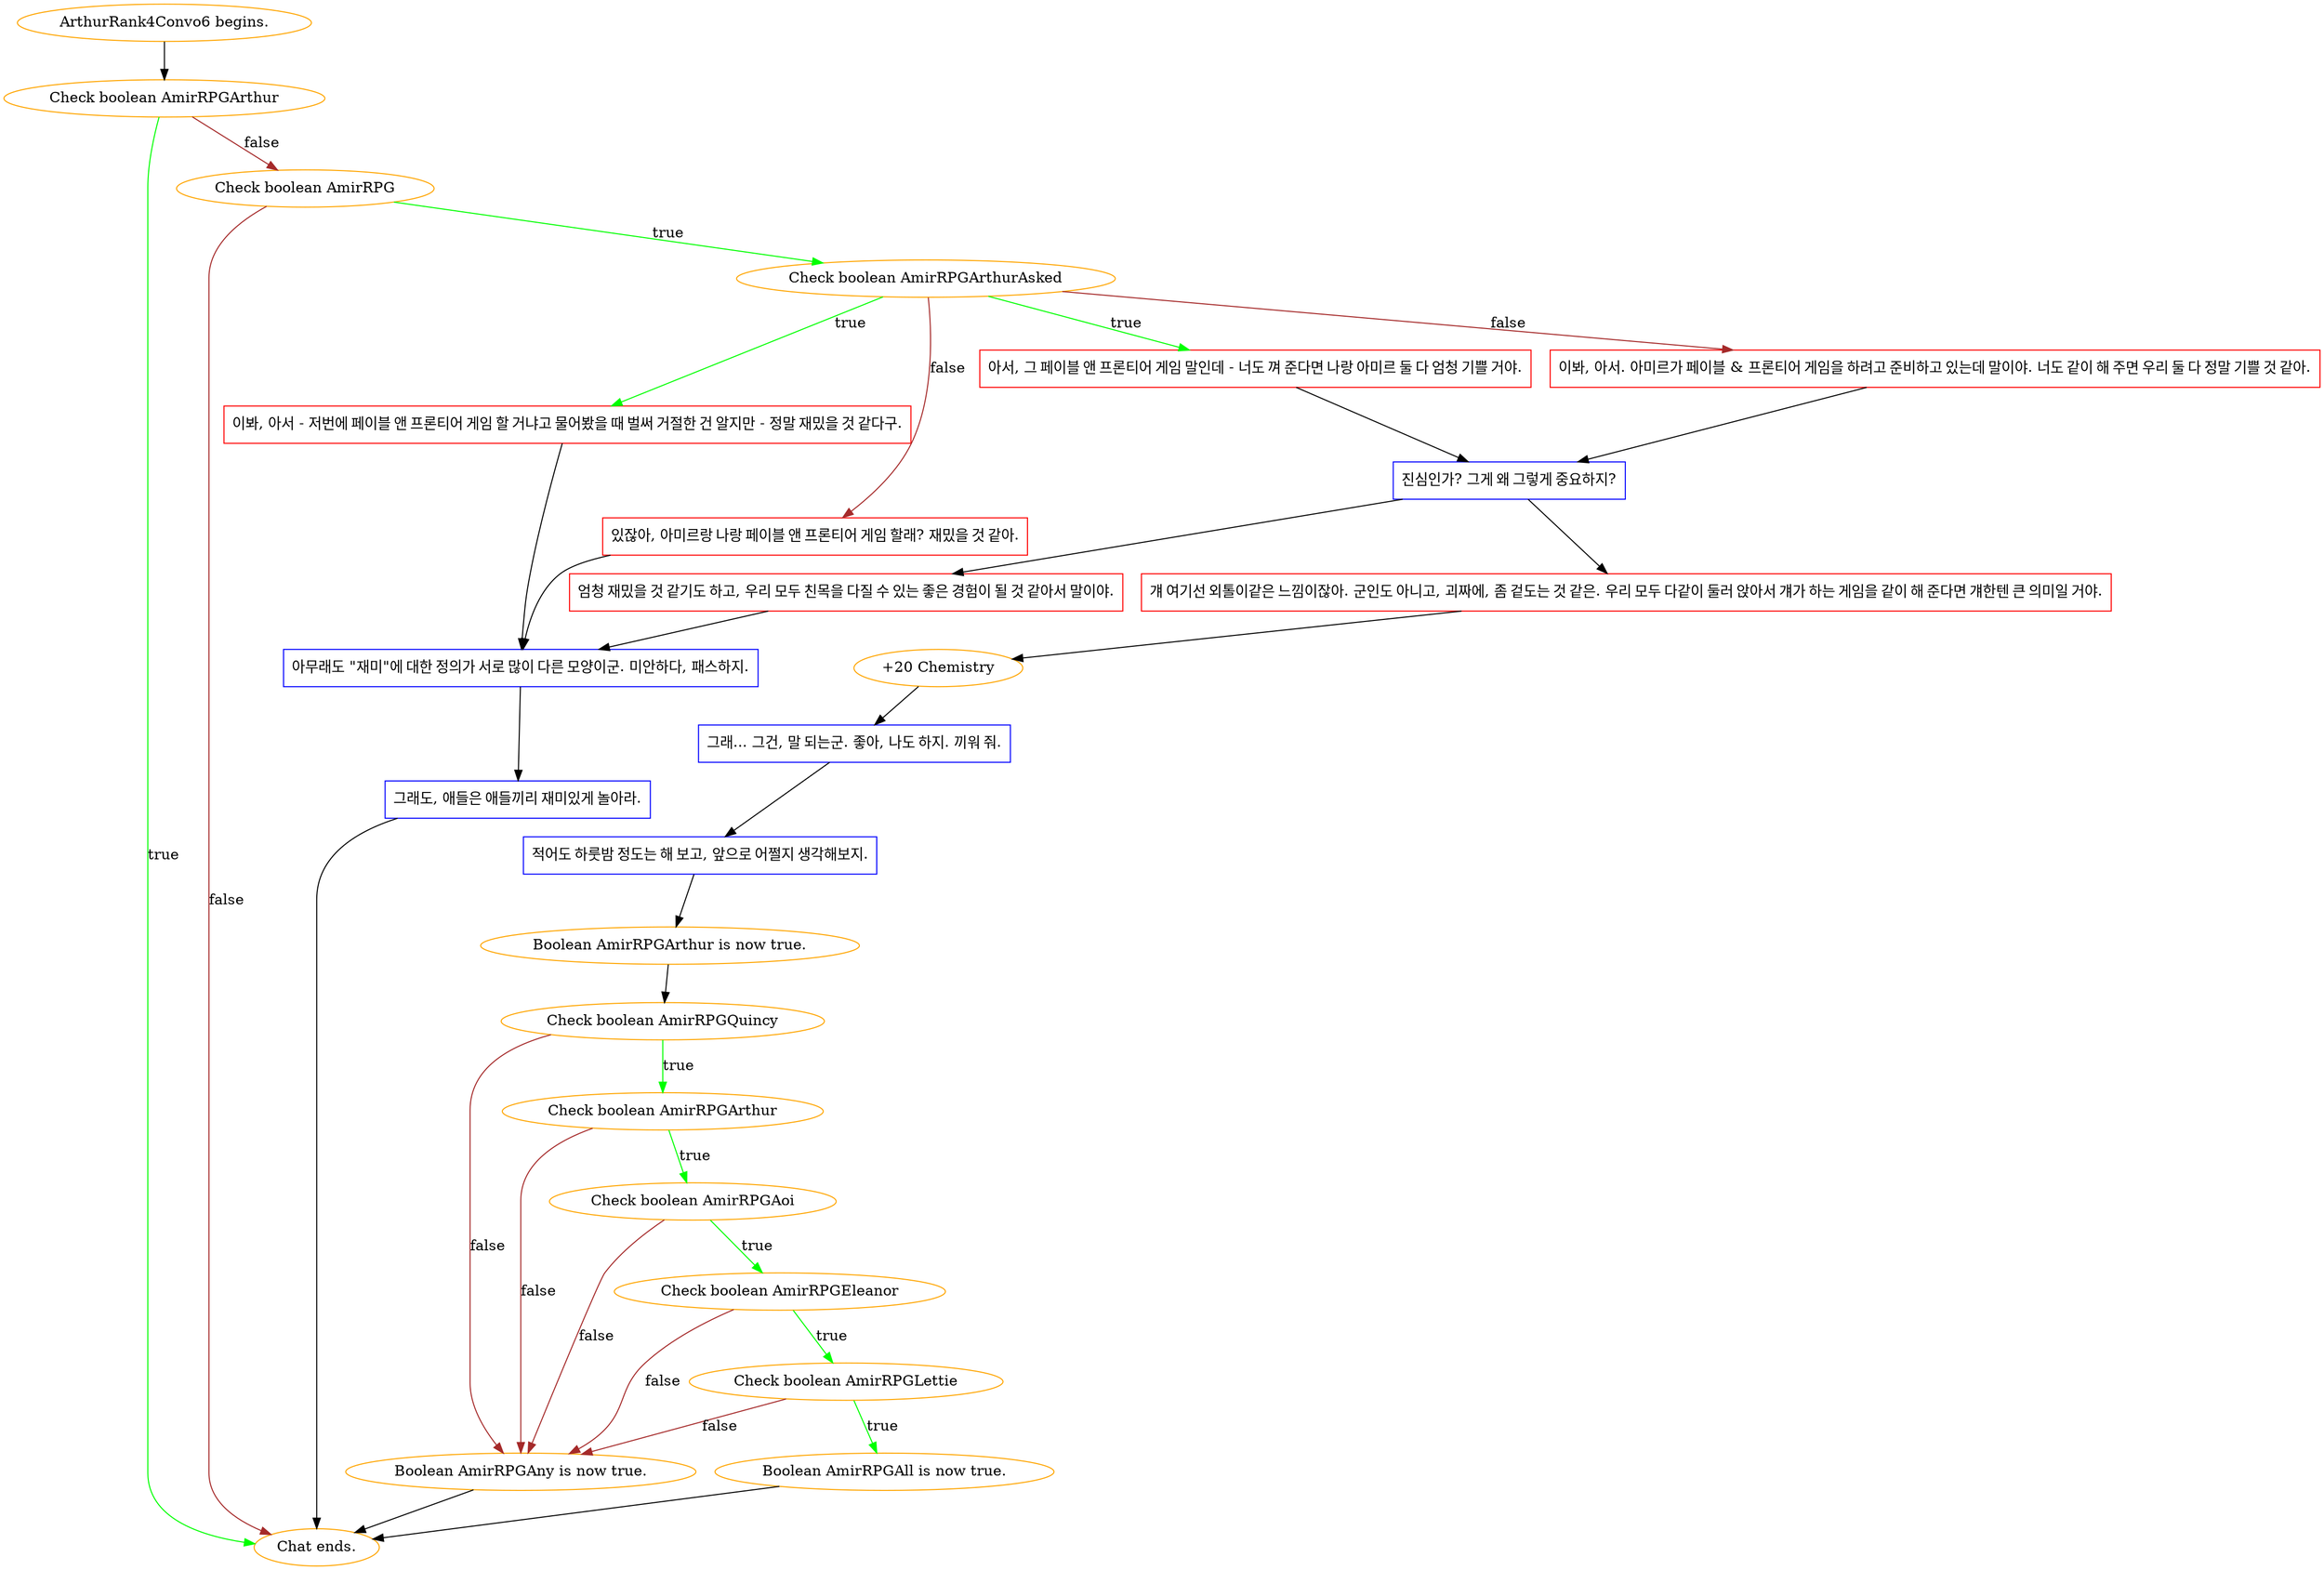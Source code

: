 digraph {
	"ArthurRank4Convo6 begins." [color=orange];
		"ArthurRank4Convo6 begins." -> j175018133;
	j175018133 [label="Check boolean AmirRPGArthur",color=orange];
		j175018133 -> "Chat ends." [label=true,color=green];
		j175018133 -> j1647325213 [label=false,color=brown];
	"Chat ends." [color=orange];
	j1647325213 [label="Check boolean AmirRPG",color=orange];
		j1647325213 -> j3242374743 [label=true,color=green];
		j1647325213 -> "Chat ends." [label=false,color=brown];
	j3242374743 [label="Check boolean AmirRPGArthurAsked",color=orange];
		j3242374743 -> j3645192120 [label=true,color=green];
		j3242374743 -> j1082121520 [label=true,color=green];
		j3242374743 -> j1673439824 [label=false,color=brown];
		j3242374743 -> j1453503496 [label=false,color=brown];
	j3645192120 [label="아서, 그 페이블 앤 프론티어 게임 말인데 - 너도 껴 준다면 나랑 아미르 둘 다 엄청 기쁠 거야.",shape=box,color=red];
		j3645192120 -> j4226422389;
	j1082121520 [label="이봐, 아서 - 저번에 페이블 앤 프론티어 게임 할 거냐고 물어봤을 때 벌써 거절한 건 알지만 - 정말 재밌을 것 같다구.",shape=box,color=red];
		j1082121520 -> j1112880524;
	j1673439824 [label="있잖아, 아미르랑 나랑 페이블 앤 프론티어 게임 할래? 재밌을 것 같아.",shape=box,color=red];
		j1673439824 -> j1112880524;
	j1453503496 [label="이봐, 아서. 아미르가 페이블 & 프론티어 게임을 하려고 준비하고 있는데 말이야. 너도 같이 해 주면 우리 둘 다 정말 기쁠 것 같아.",shape=box,color=red];
		j1453503496 -> j4226422389;
	j4226422389 [label="진심인가? 그게 왜 그렇게 중요하지?",shape=box,color=blue];
		j4226422389 -> j1771650134;
		j4226422389 -> j1550292998;
	j1112880524 [label="아무래도 \"재미\"에 대한 정의가 서로 많이 다른 모양이군. 미안하다, 패스하지.",shape=box,color=blue];
		j1112880524 -> j733736735;
	j1771650134 [label="엄청 재밌을 것 같기도 하고, 우리 모두 친목을 다질 수 있는 좋은 경험이 될 것 같아서 말이야.",shape=box,color=red];
		j1771650134 -> j1112880524;
	j1550292998 [label="걔 여기선 외톨이같은 느낌이잖아. 군인도 아니고, 괴짜에, 좀 겉도는 것 같은. 우리 모두 다같이 둘러 앉아서 걔가 하는 게임을 같이 해 준다면 걔한텐 큰 의미일 거야.",shape=box,color=red];
		j1550292998 -> j3176645214;
	j733736735 [label="그래도, 애들은 애들끼리 재미있게 놀아라.",shape=box,color=blue];
		j733736735 -> "Chat ends.";
	j3176645214 [label="+20 Chemistry",color=orange];
		j3176645214 -> j1127338368;
	j1127338368 [label="그래... 그건, 말 되는군. 좋아, 나도 하지. 끼워 줘.",shape=box,color=blue];
		j1127338368 -> j3424722030;
	j3424722030 [label="적어도 하룻밤 정도는 해 보고, 앞으로 어쩔지 생각해보지.",shape=box,color=blue];
		j3424722030 -> j166037615;
	j166037615 [label="Boolean AmirRPGArthur is now true.",color=orange];
		j166037615 -> j1259627351;
	j1259627351 [label="Check boolean AmirRPGQuincy",color=orange];
		j1259627351 -> j1522511736 [label=true,color=green];
		j1259627351 -> j1992773596 [label=false,color=brown];
	j1522511736 [label="Check boolean AmirRPGArthur",color=orange];
		j1522511736 -> j3867851737 [label=true,color=green];
		j1522511736 -> j1992773596 [label=false,color=brown];
	j1992773596 [label="Boolean AmirRPGAny is now true.",color=orange];
		j1992773596 -> "Chat ends.";
	j3867851737 [label="Check boolean AmirRPGAoi",color=orange];
		j3867851737 -> j3358606226 [label=true,color=green];
		j3867851737 -> j1992773596 [label=false,color=brown];
	j3358606226 [label="Check boolean AmirRPGEleanor",color=orange];
		j3358606226 -> j1733375523 [label=true,color=green];
		j3358606226 -> j1992773596 [label=false,color=brown];
	j1733375523 [label="Check boolean AmirRPGLettie",color=orange];
		j1733375523 -> j2677000302 [label=true,color=green];
		j1733375523 -> j1992773596 [label=false,color=brown];
	j2677000302 [label="Boolean AmirRPGAll is now true.",color=orange];
		j2677000302 -> "Chat ends.";
}